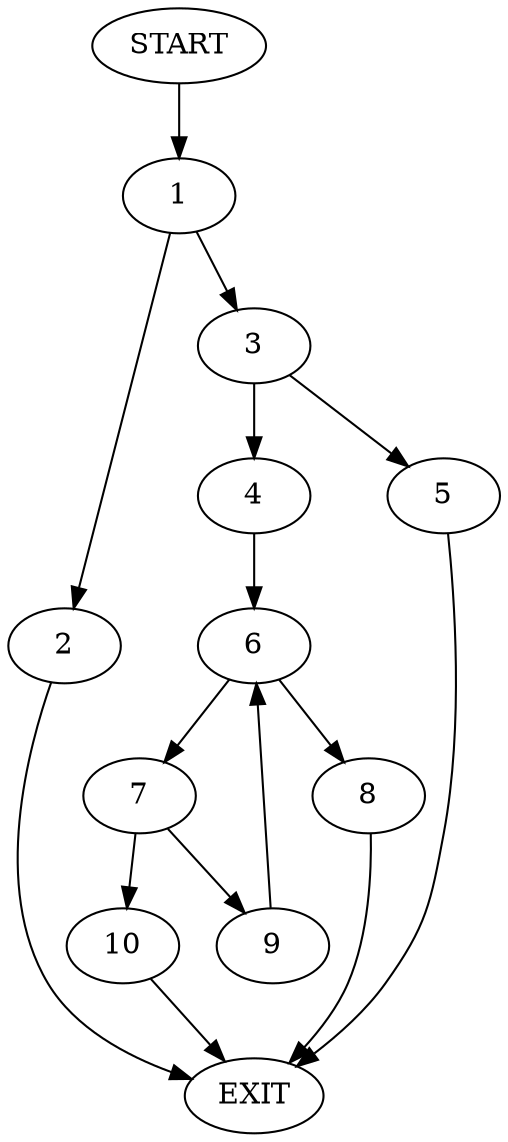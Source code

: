 digraph {
0 [label="START"]
11 [label="EXIT"]
0 -> 1
1 -> 2
1 -> 3
2 -> 11
3 -> 4
3 -> 5
4 -> 6
5 -> 11
6 -> 7
6 -> 8
7 -> 9
7 -> 10
8 -> 11
9 -> 6
10 -> 11
}
